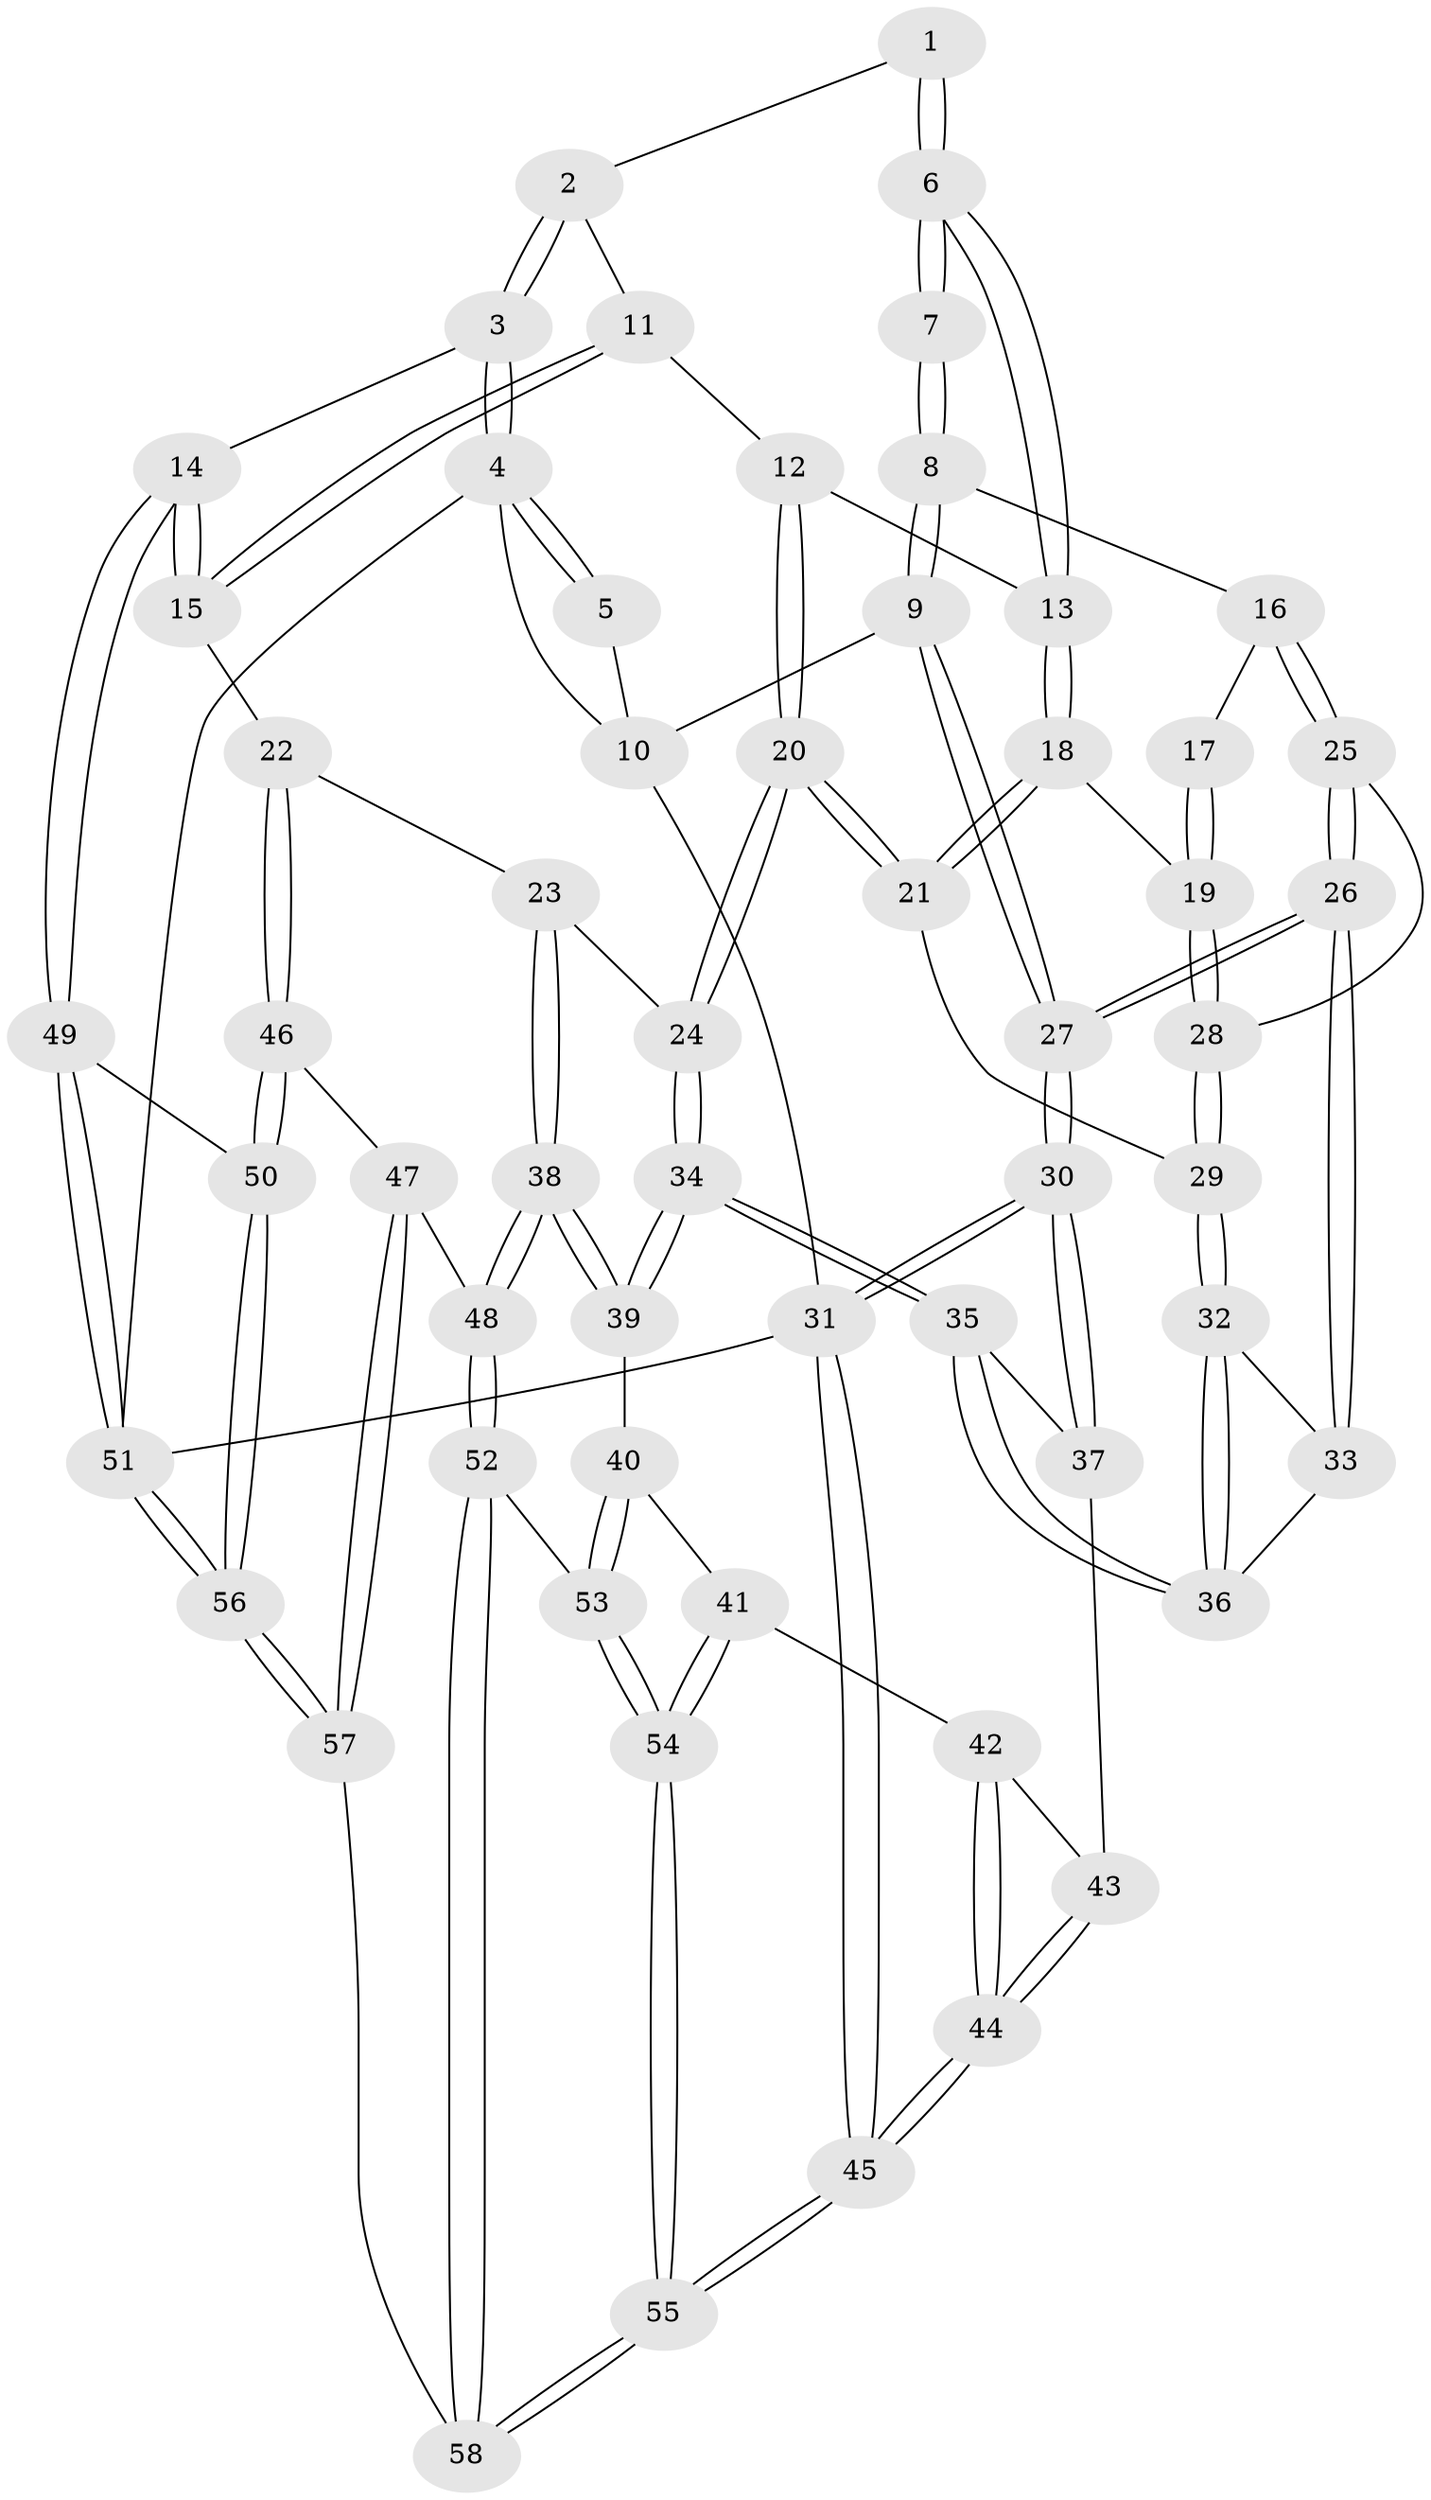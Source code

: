 // Generated by graph-tools (version 1.1) at 2025/11/02/27/25 16:11:52]
// undirected, 58 vertices, 142 edges
graph export_dot {
graph [start="1"]
  node [color=gray90,style=filled];
  1 [pos="+0.48808730235329617+0"];
  2 [pos="+0.7931096077290798+0.11576810082413479"];
  3 [pos="+1+0.15067341739258575"];
  4 [pos="+1+0"];
  5 [pos="+0.4878419489855181+0"];
  6 [pos="+0.4674005187938882+0.06936071028849546"];
  7 [pos="+0.3699042361507743+0.10264658563214818"];
  8 [pos="+0.0014850467493748934+0.08652385997005137"];
  9 [pos="+0+0"];
  10 [pos="+0+0"];
  11 [pos="+0.5979694071471098+0.14348774081882038"];
  12 [pos="+0.5101399726327387+0.12464403123939576"];
  13 [pos="+0.48797928925523215+0.10866130320944963"];
  14 [pos="+0.8968228174633059+0.5083212399776483"];
  15 [pos="+0.8892669458321979+0.508942312367619"];
  16 [pos="+0.07128473447598717+0.18004261284365394"];
  17 [pos="+0.29023605035331834+0.21512499970652796"];
  18 [pos="+0.4260252436150216+0.2511124642192035"];
  19 [pos="+0.29848710010444773+0.36532148803624653"];
  20 [pos="+0.6317623419051764+0.45884624528677215"];
  21 [pos="+0.5224222069853331+0.42810281529511585"];
  22 [pos="+0.7936838437044534+0.5279012902229737"];
  23 [pos="+0.7809024714394976+0.5277970251286971"];
  24 [pos="+0.6557640879243287+0.47671019343896304"];
  25 [pos="+0.1614232632676756+0.3578766158413769"];
  26 [pos="+0+0.5517954563420813"];
  27 [pos="+0+0.5590066266557036"];
  28 [pos="+0.2664021217971033+0.4243167065153115"];
  29 [pos="+0.27138380706141346+0.4361732361045688"];
  30 [pos="+0+0.6749404873946113"];
  31 [pos="+0+1"];
  32 [pos="+0.2676277228894209+0.472586344284826"];
  33 [pos="+0+0.5434782948023549"];
  34 [pos="+0.2949959391857253+0.6512009604335995"];
  35 [pos="+0.2828513315761191+0.6344305112502022"];
  36 [pos="+0.27220692272886865+0.5745274534582281"];
  37 [pos="+0+0.6852374768450579"];
  38 [pos="+0.44783816895216383+0.7991083935525257"];
  39 [pos="+0.30521034493834026+0.6803970792406799"];
  40 [pos="+0.24219877062895062+0.7586070723270193"];
  41 [pos="+0.22603483884008355+0.7723020110124404"];
  42 [pos="+0.206461979143907+0.7851740954763136"];
  43 [pos="+0.09996651306395526+0.7695927083212518"];
  44 [pos="+0.10876763098127702+0.9052569790388466"];
  45 [pos="+0+1"];
  46 [pos="+0.6779506601798743+0.8556707198224675"];
  47 [pos="+0.5585238399084747+0.8834185632977946"];
  48 [pos="+0.4535717429376788+0.827244133274542"];
  49 [pos="+0.9561112959627475+0.6113048181243504"];
  50 [pos="+0.776467283995146+0.9559427072591239"];
  51 [pos="+1+1"];
  52 [pos="+0.4318921456352966+0.871456933273038"];
  53 [pos="+0.26789733425959644+0.9540005283021173"];
  54 [pos="+0.2190514805591298+0.9974463080467336"];
  55 [pos="+0+1"];
  56 [pos="+0.8091332103198806+1"];
  57 [pos="+0.7737618369009803+1"];
  58 [pos="+0.4412938776244428+1"];
  1 -- 2;
  1 -- 6;
  1 -- 6;
  2 -- 3;
  2 -- 3;
  2 -- 11;
  3 -- 4;
  3 -- 4;
  3 -- 14;
  4 -- 5;
  4 -- 5;
  4 -- 10;
  4 -- 51;
  5 -- 10;
  6 -- 7;
  6 -- 7;
  6 -- 13;
  6 -- 13;
  7 -- 8;
  7 -- 8;
  8 -- 9;
  8 -- 9;
  8 -- 16;
  9 -- 10;
  9 -- 27;
  9 -- 27;
  10 -- 31;
  11 -- 12;
  11 -- 15;
  11 -- 15;
  12 -- 13;
  12 -- 20;
  12 -- 20;
  13 -- 18;
  13 -- 18;
  14 -- 15;
  14 -- 15;
  14 -- 49;
  14 -- 49;
  15 -- 22;
  16 -- 17;
  16 -- 25;
  16 -- 25;
  17 -- 19;
  17 -- 19;
  18 -- 19;
  18 -- 21;
  18 -- 21;
  19 -- 28;
  19 -- 28;
  20 -- 21;
  20 -- 21;
  20 -- 24;
  20 -- 24;
  21 -- 29;
  22 -- 23;
  22 -- 46;
  22 -- 46;
  23 -- 24;
  23 -- 38;
  23 -- 38;
  24 -- 34;
  24 -- 34;
  25 -- 26;
  25 -- 26;
  25 -- 28;
  26 -- 27;
  26 -- 27;
  26 -- 33;
  26 -- 33;
  27 -- 30;
  27 -- 30;
  28 -- 29;
  28 -- 29;
  29 -- 32;
  29 -- 32;
  30 -- 31;
  30 -- 31;
  30 -- 37;
  30 -- 37;
  31 -- 45;
  31 -- 45;
  31 -- 51;
  32 -- 33;
  32 -- 36;
  32 -- 36;
  33 -- 36;
  34 -- 35;
  34 -- 35;
  34 -- 39;
  34 -- 39;
  35 -- 36;
  35 -- 36;
  35 -- 37;
  37 -- 43;
  38 -- 39;
  38 -- 39;
  38 -- 48;
  38 -- 48;
  39 -- 40;
  40 -- 41;
  40 -- 53;
  40 -- 53;
  41 -- 42;
  41 -- 54;
  41 -- 54;
  42 -- 43;
  42 -- 44;
  42 -- 44;
  43 -- 44;
  43 -- 44;
  44 -- 45;
  44 -- 45;
  45 -- 55;
  45 -- 55;
  46 -- 47;
  46 -- 50;
  46 -- 50;
  47 -- 48;
  47 -- 57;
  47 -- 57;
  48 -- 52;
  48 -- 52;
  49 -- 50;
  49 -- 51;
  49 -- 51;
  50 -- 56;
  50 -- 56;
  51 -- 56;
  51 -- 56;
  52 -- 53;
  52 -- 58;
  52 -- 58;
  53 -- 54;
  53 -- 54;
  54 -- 55;
  54 -- 55;
  55 -- 58;
  55 -- 58;
  56 -- 57;
  56 -- 57;
  57 -- 58;
}
